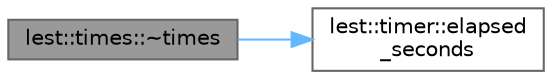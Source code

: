 digraph "lest::times::~times"
{
 // LATEX_PDF_SIZE
  bgcolor="transparent";
  edge [fontname=Helvetica,fontsize=10,labelfontname=Helvetica,labelfontsize=10];
  node [fontname=Helvetica,fontsize=10,shape=box,height=0.2,width=0.4];
  rankdir="LR";
  Node1 [id="Node000001",label="lest::times::~times",height=0.2,width=0.4,color="gray40", fillcolor="grey60", style="filled", fontcolor="black",tooltip=" "];
  Node1 -> Node2 [id="edge3_Node000001_Node000002",color="steelblue1",style="solid",tooltip=" "];
  Node2 [id="Node000002",label="lest::timer::elapsed\l_seconds",height=0.2,width=0.4,color="grey40", fillcolor="white", style="filled",URL="$structlest_1_1timer.html#a503d95776b76bc8307bc38f3127e05bd",tooltip=" "];
}
